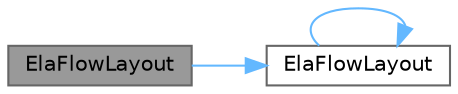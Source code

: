 digraph "ElaFlowLayout"
{
 // LATEX_PDF_SIZE
  bgcolor="transparent";
  edge [fontname=Helvetica,fontsize=10,labelfontname=Helvetica,labelfontsize=10];
  node [fontname=Helvetica,fontsize=10,shape=box,height=0.2,width=0.4];
  rankdir="LR";
  Node1 [id="Node000001",label="ElaFlowLayout",height=0.2,width=0.4,color="gray40", fillcolor="grey60", style="filled", fontcolor="black",tooltip="构造函数，初始化流式布局（无父控件）"];
  Node1 -> Node2 [id="edge1_Node000001_Node000002",color="steelblue1",style="solid",tooltip=" "];
  Node2 [id="Node000002",label="ElaFlowLayout",height=0.2,width=0.4,color="grey40", fillcolor="white", style="filled",URL="$class_ela_flow_layout.html#a002d1082f8931eab5756a607fe6bc558",tooltip="构造函数，初始化流式布局（带父控件）"];
  Node2 -> Node2 [id="edge2_Node000002_Node000002",color="steelblue1",style="solid",tooltip=" "];
}

